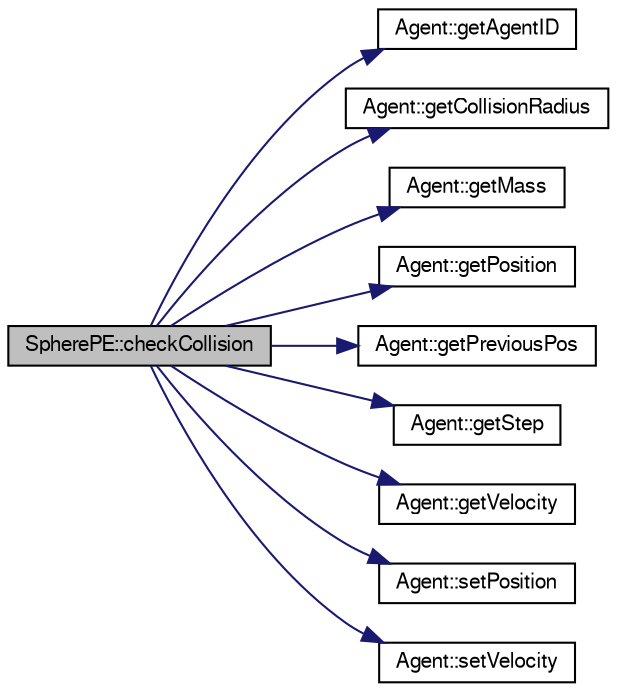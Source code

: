 digraph "SpherePE::checkCollision"
{
  edge [fontname="FreeSans",fontsize="10",labelfontname="FreeSans",labelfontsize="10"];
  node [fontname="FreeSans",fontsize="10",shape=record];
  rankdir="LR";
  Node1 [label="SpherePE::checkCollision",height=0.2,width=0.4,color="black", fillcolor="grey75", style="filled" fontcolor="black"];
  Node1 -> Node2 [color="midnightblue",fontsize="10",style="solid",fontname="FreeSans"];
  Node2 [label="Agent::getAgentID",height=0.2,width=0.4,color="black", fillcolor="white", style="filled",URL="$class_agent.html#a0dc6f9fdb722fddfc12c20806f062cd0"];
  Node1 -> Node3 [color="midnightblue",fontsize="10",style="solid",fontname="FreeSans"];
  Node3 [label="Agent::getCollisionRadius",height=0.2,width=0.4,color="black", fillcolor="white", style="filled",URL="$class_agent.html#a1ee4db62d5f0fee104ce3d0799c91610"];
  Node1 -> Node4 [color="midnightblue",fontsize="10",style="solid",fontname="FreeSans"];
  Node4 [label="Agent::getMass",height=0.2,width=0.4,color="black", fillcolor="white", style="filled",URL="$class_agent.html#a0d63e88090408db6920ea84e3012b125"];
  Node1 -> Node5 [color="midnightblue",fontsize="10",style="solid",fontname="FreeSans"];
  Node5 [label="Agent::getPosition",height=0.2,width=0.4,color="black", fillcolor="white", style="filled",URL="$class_agent.html#a00178e547698aefa61a5644727d1ab39"];
  Node1 -> Node6 [color="midnightblue",fontsize="10",style="solid",fontname="FreeSans"];
  Node6 [label="Agent::getPreviousPos",height=0.2,width=0.4,color="black", fillcolor="white", style="filled",URL="$class_agent.html#ac3479c22d620e757cf4f8f41d0465cf6"];
  Node1 -> Node7 [color="midnightblue",fontsize="10",style="solid",fontname="FreeSans"];
  Node7 [label="Agent::getStep",height=0.2,width=0.4,color="black", fillcolor="white", style="filled",URL="$class_agent.html#a537e126032d2acd838c0b4ab6b74f4cc"];
  Node1 -> Node8 [color="midnightblue",fontsize="10",style="solid",fontname="FreeSans"];
  Node8 [label="Agent::getVelocity",height=0.2,width=0.4,color="black", fillcolor="white", style="filled",URL="$class_agent.html#ae809b15253df2701fbf1e2148156f205"];
  Node1 -> Node9 [color="midnightblue",fontsize="10",style="solid",fontname="FreeSans"];
  Node9 [label="Agent::setPosition",height=0.2,width=0.4,color="black", fillcolor="white", style="filled",URL="$class_agent.html#a178323b7ee20be61d8e607294632427e"];
  Node1 -> Node10 [color="midnightblue",fontsize="10",style="solid",fontname="FreeSans"];
  Node10 [label="Agent::setVelocity",height=0.2,width=0.4,color="black", fillcolor="white", style="filled",URL="$class_agent.html#a4fe9f9edc8483aa54c46b0cd172eb5cd"];
}
